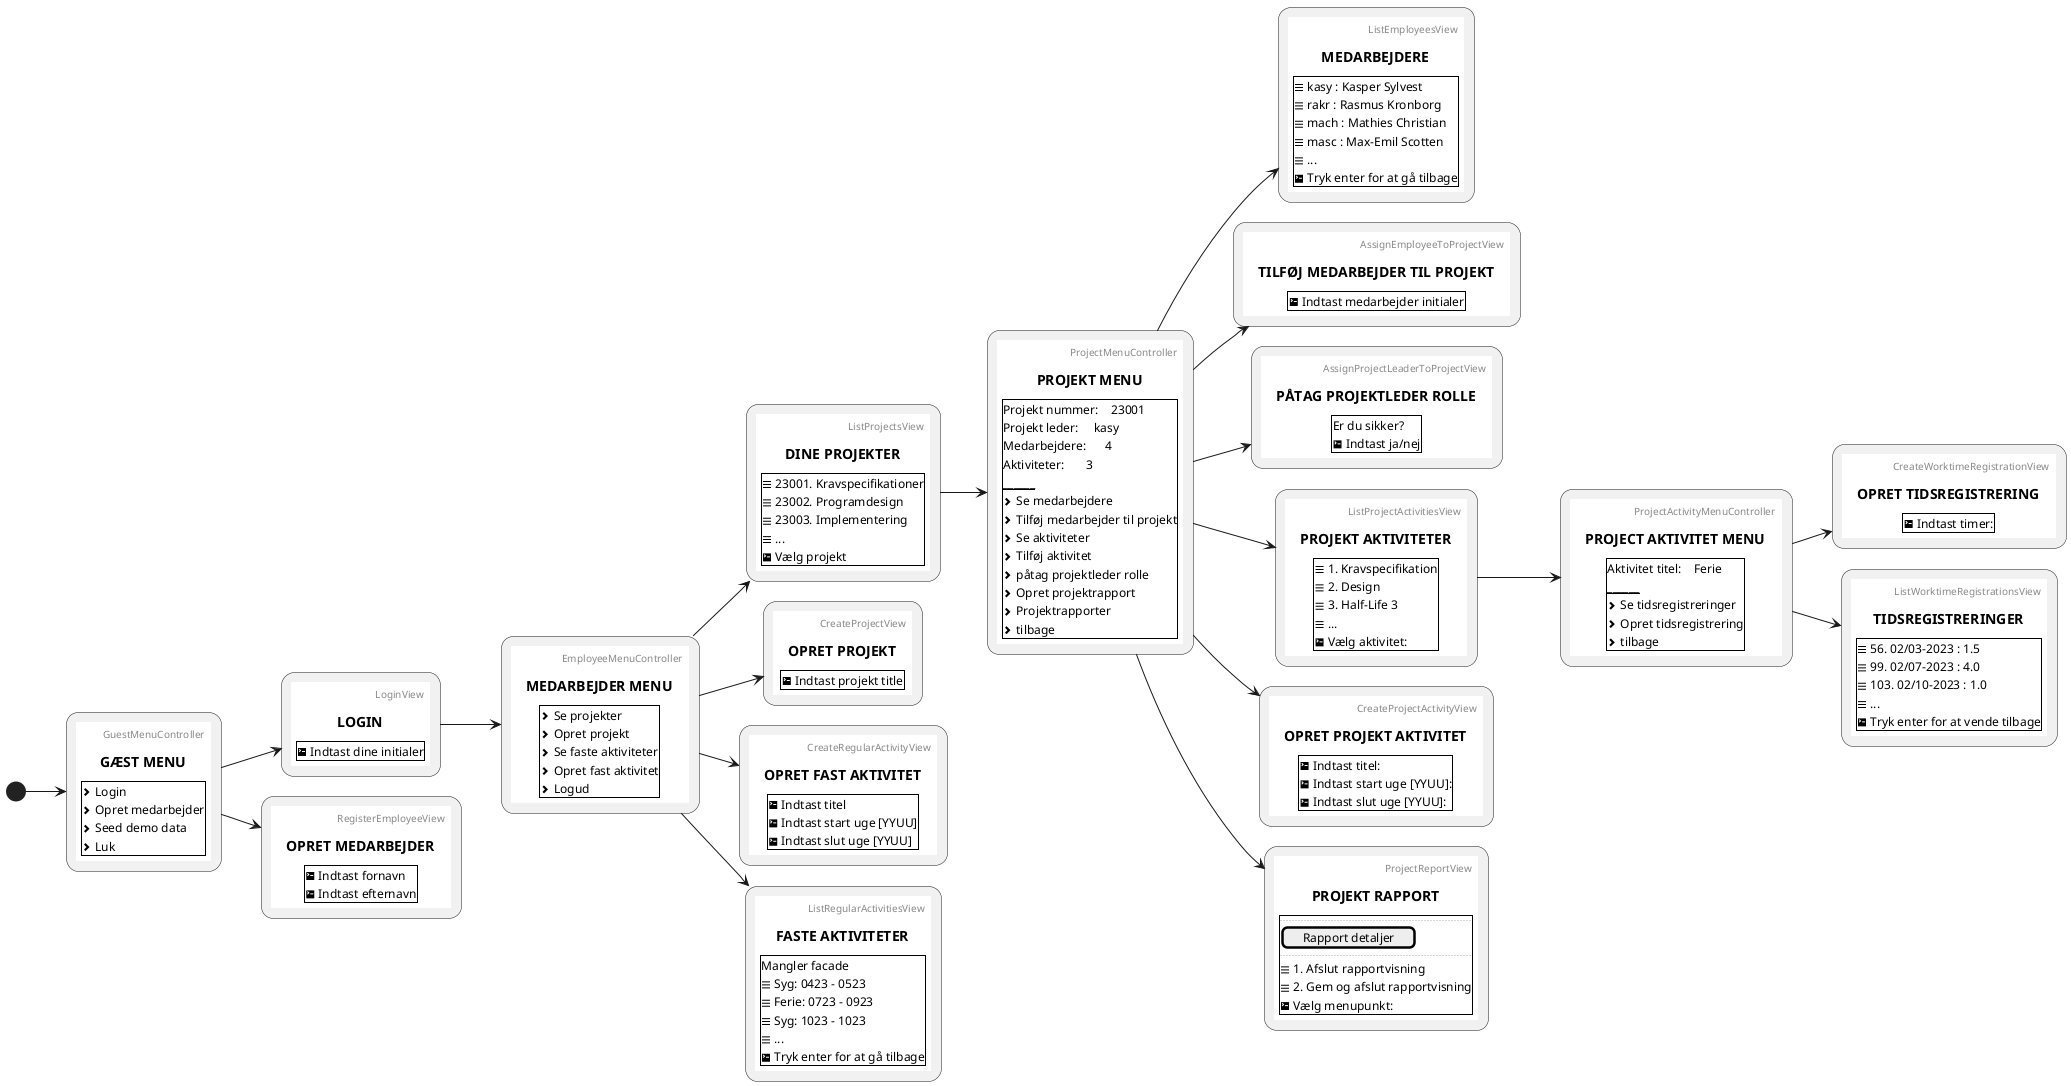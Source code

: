 @startuml flow_cli
left to right direction
(*) --> "
{{
salt
{+
title GÆST MENU 
header GuestMenuController
<&chevron-right> Login
<&chevron-right> Opret medarbejder
<&chevron-right> Seed demo data
<&chevron-right> Luk
}
}}
" as GuestMenuController

GuestMenuController --> "
{{
salt
{+
title LOGIN
header LoginView
<&terminal> Indtast dine initialer
}
}}
" as LoginView 

LoginView --> "
{{
salt
{+
title MEDARBEJDER MENU
header EmployeeMenuController
<&chevron-right> Se projekter
<&chevron-right> Opret projekt
<&chevron-right> Se faste aktiviteter
<&chevron-right> Opret fast aktivitet
<&chevron-right> Logud
}
}}
" as EmployeeMenuController

GuestMenuController --> "
{{
salt
{+
title OPRET MEDARBEJDER
header RegisterEmployeeView
<&terminal> Indtast fornavn
<&terminal> Indtast efternavn
}
}}
" as RegisterEmployeeView

EmployeeMenuController --> "
{{
salt
{+
title DINE PROJEKTER
header ListProjectsView
<&menu> 23001. Kravspecifikationer
<&menu> 23002. Programdesign
<&menu> 23003. Implementering
<&menu> ...
<&terminal> Vælg projekt
}
}}
" as ListProjectsView

ListProjectsView --> "
{{
salt
{+
title PROJEKT MENU
header ProjectMenuController
Projekt nummer:    23001
Projekt leder:     kasy
Medarbejdere:      4
Aktiviteter:       3
______________________________
<&chevron-right> Se medarbejdere
<&chevron-right> Tilføj medarbejder til projekt
<&chevron-right> Se aktiviteter
<&chevron-right> Tilføj aktivitet
<&chevron-right> påtag projektleder rolle
<&chevron-right> Opret projektrapport
<&chevron-right> Projektrapporter
<&chevron-right> tilbage
}
}}
" as ProjectMenuController

EmployeeMenuController --> "
{{
salt
{+
title OPRET PROJEKT
header CreateProjectView
<&terminal> Indtast projekt title
}
}}
" as CreateProjectView

EmployeeMenuController --> "
{{
salt
{+
title OPRET FAST AKTIVITET
header CreateRegularActivityView
<&terminal> Indtast titel
<&terminal> Indtast start uge [YYUU]
<&terminal> Indtast slut uge [YYUU]
}
}}
" as CreateRegularActivityView

EmployeeMenuController --> "
{{
salt
{+
title FASTE AKTIVITETER
header ListRegularActivitiesView
Mangler facade
<&menu> Syg: 0423 - 0523
<&menu> Ferie: 0723 - 0923
<&menu> Syg: 1023 - 1023
<&menu> ...
<&terminal> Tryk enter for at gå tilbage
}
}}
" as ListRegularActivitiesView

ProjectMenuController --> "
{{
salt
{+
title MEDARBEJDERE
header ListEmployeesView
<&menu> kasy : Kasper Sylvest
<&menu> rakr : Rasmus Kronborg
<&menu> mach : Mathies Christian
<&menu> masc : Max-Emil Scotten
<&menu> ...
<&terminal> Tryk enter for at gå tilbage
}
}}
" as ListEmployeesView

ProjectMenuController --> "
{{
salt
{+
title TILFØJ MEDARBEJDER TIL PROJEKT
header AssignEmployeeToProjectView
<&terminal> Indtast medarbejder initialer
}
}}
" as AssignEmployeeToProjectView

ProjectMenuController --> "
{{
salt
{+
title PÅTAG PROJEKTLEDER ROLLE
header AssignProjectLeaderToProjectView
Er du sikker?
<&terminal> Indtast ja/nej
}
}}
" as AssignProjectLeaderToProjectView

ProjectMenuController --> "
{{
salt
{+
title PROJEKT AKTIVITETER
header ListProjectActivitiesView
<&menu> 1. Kravspecifikation
<&menu> 2. Design
<&menu> 3. Half-Life 3
<&menu> ...
<&terminal> Vælg aktivitet:
}
}}
" as ListProjectActivitiesView

ProjectMenuController --> "
{{
salt
{+
title OPRET PROJEKT AKTIVITET
header CreateProjectActivityView
<&terminal> Indtast titel:
<&terminal> Indtast start uge [YYUU]:
<&terminal> Indtast slut uge [YYUU]:
}
}}
" as CreateProjectActivityView

ProjectMenuController --> "
{{
salt
{+
title PROJEKT RAPPORT
header ProjectReportView
...
[Rapport detaljer]
...

header ProjectReportView
<&menu> 1. Afslut rapportvisning
<&menu> 2. Gem og afslut rapportvisning
<&terminal> Vælg menupunkt:
}
}}
" as ProjectReportView

ListProjectActivitiesView --> "
{{
salt
{+
title PROJECT AKTIVITET MENU
header ProjectActivityMenuController
Aktivitet titel:    Ferie
______________________________
<&chevron-right> Se tidsregistreringer
<&chevron-right> Opret tidsregistrering
<&chevron-right> tilbage
}
}}
" as ProjectActivityMenuController

ProjectActivityMenuController --> "
{{
salt
{+
title OPRET TIDSREGISTRERING
header CreateWorktimeRegistrationView
<&terminal> Indtast timer:
}
}}
" as CreateWorktimeRegistrationView

ProjectActivityMenuController --> "
{{
salt
{+
title TIDSREGISTRERINGER
header ListWorktimeRegistrationsView
<&menu> 56. 02/03-2023 : 1.5
<&menu> 99. 02/07-2023 : 4.0
<&menu> 103. 02/10-2023 : 1.0
<&menu> ...
<&terminal> Tryk enter for at vende tilbage
}
}}
" as ListWorktimeRegistrationsView


@enduml
